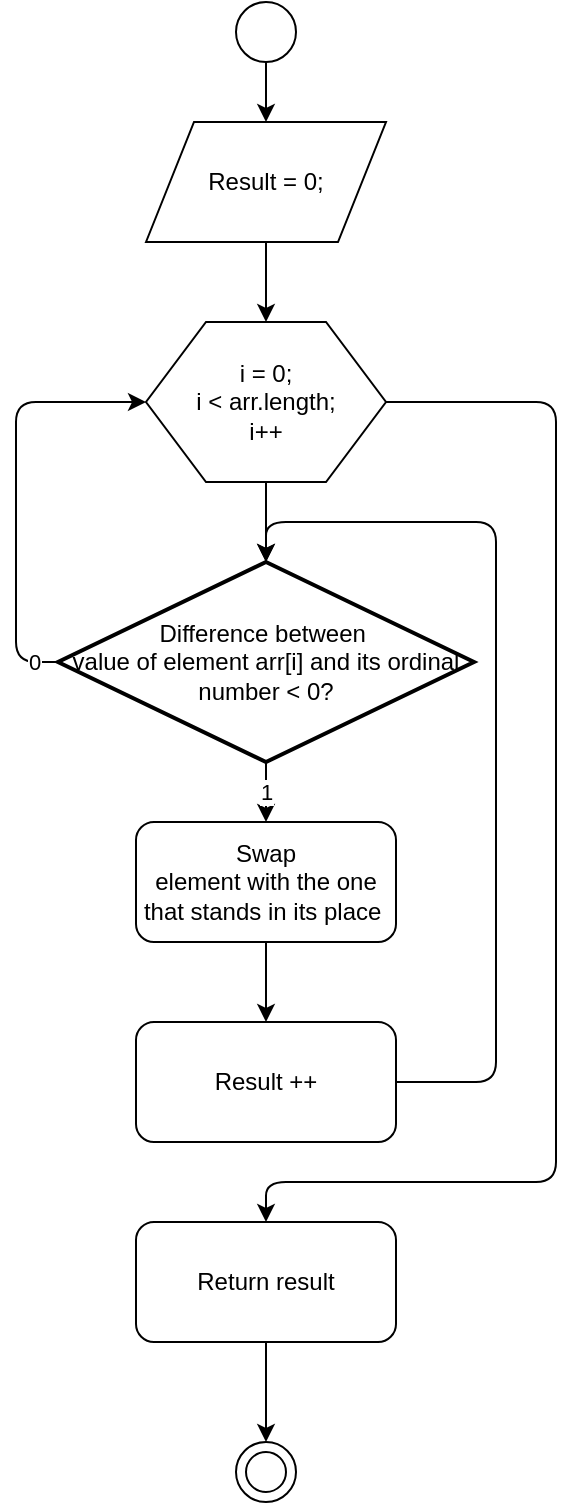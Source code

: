 <mxfile version="12.1.3" type="device" pages="1"><diagram id="dqGVB4U0ReGEV0u5HR4Z" name="Page-1"><mxGraphModel dx="2008" dy="1125" grid="1" gridSize="10" guides="1" tooltips="1" connect="1" arrows="1" fold="1" page="1" pageScale="1" pageWidth="827" pageHeight="1169" math="0" shadow="0"><root><mxCell id="0"/><mxCell id="1" parent="0"/><mxCell id="Wi2JpJFYg5VXslExlaAn-164" style="edgeStyle=orthogonalEdgeStyle;rounded=1;comic=0;jumpStyle=arc;orthogonalLoop=1;jettySize=auto;html=1;entryX=0.5;entryY=0;entryDx=0;entryDy=0;strokeColor=#000000;strokeWidth=1;fontColor=#000000;" parent="1" source="Wi2JpJFYg5VXslExlaAn-139" target="Wi2JpJFYg5VXslExlaAn-140" edge="1"><mxGeometry relative="1" as="geometry"/></mxCell><mxCell id="Wi2JpJFYg5VXslExlaAn-139" value="" style="ellipse;whiteSpace=wrap;html=1;aspect=fixed;labelBackgroundColor=none;fontColor=#000000;" parent="1" vertex="1"><mxGeometry x="390" y="230" width="30" height="30" as="geometry"/></mxCell><mxCell id="Wi2JpJFYg5VXslExlaAn-142" style="edgeStyle=orthogonalEdgeStyle;rounded=1;comic=0;jumpStyle=arc;orthogonalLoop=1;jettySize=auto;html=1;entryX=0.5;entryY=0;entryDx=0;entryDy=0;strokeColor=#000000;strokeWidth=1;fontColor=#000000;" parent="1" source="Wi2JpJFYg5VXslExlaAn-140" target="Wi2JpJFYg5VXslExlaAn-141" edge="1"><mxGeometry relative="1" as="geometry"/></mxCell><mxCell id="Wi2JpJFYg5VXslExlaAn-140" value="Result = 0;" style="shape=parallelogram;perimeter=parallelogramPerimeter;whiteSpace=wrap;html=1;labelBackgroundColor=none;fontColor=#000000;" parent="1" vertex="1"><mxGeometry x="345" y="290" width="120" height="60" as="geometry"/></mxCell><mxCell id="Wi2JpJFYg5VXslExlaAn-143" style="edgeStyle=orthogonalEdgeStyle;rounded=1;comic=0;jumpStyle=arc;orthogonalLoop=1;jettySize=auto;html=1;strokeColor=#000000;strokeWidth=1;fontColor=#000000;entryX=0.5;entryY=0;entryDx=0;entryDy=0;entryPerimeter=0;" parent="1" source="Wi2JpJFYg5VXslExlaAn-141" target="Wi2JpJFYg5VXslExlaAn-144" edge="1"><mxGeometry relative="1" as="geometry"><mxPoint x="405" y="520" as="targetPoint"/></mxGeometry></mxCell><mxCell id="Wi2JpJFYg5VXslExlaAn-160" style="edgeStyle=orthogonalEdgeStyle;rounded=1;comic=0;jumpStyle=arc;orthogonalLoop=1;jettySize=auto;html=1;strokeColor=#000000;strokeWidth=1;fontColor=#000000;entryX=0.5;entryY=0;entryDx=0;entryDy=0;" parent="1" source="Wi2JpJFYg5VXslExlaAn-141" target="Wi2JpJFYg5VXslExlaAn-159" edge="1"><mxGeometry relative="1" as="geometry"><Array as="points"><mxPoint x="550" y="430"/><mxPoint x="550" y="820"/><mxPoint x="405" y="820"/></Array></mxGeometry></mxCell><mxCell id="Wi2JpJFYg5VXslExlaAn-141" value="i = 0;&lt;br&gt;i &amp;lt; arr.length;&lt;br&gt;i++" style="shape=hexagon;perimeter=hexagonPerimeter2;whiteSpace=wrap;html=1;labelBackgroundColor=none;fontColor=#000000;" parent="1" vertex="1"><mxGeometry x="345" y="390" width="120" height="80" as="geometry"/></mxCell><mxCell id="Wi2JpJFYg5VXslExlaAn-147" value="0" style="edgeStyle=orthogonalEdgeStyle;rounded=1;comic=0;jumpStyle=arc;orthogonalLoop=1;jettySize=auto;html=1;entryX=0;entryY=0.5;entryDx=0;entryDy=0;strokeColor=#000000;strokeWidth=1;fontColor=#000000;" parent="1" source="Wi2JpJFYg5VXslExlaAn-144" target="Wi2JpJFYg5VXslExlaAn-141" edge="1"><mxGeometry x="-0.885" relative="1" as="geometry"><Array as="points"><mxPoint x="280" y="560"/><mxPoint x="280" y="430"/></Array><mxPoint as="offset"/></mxGeometry></mxCell><mxCell id="Wi2JpJFYg5VXslExlaAn-154" value="1" style="edgeStyle=orthogonalEdgeStyle;rounded=1;comic=0;jumpStyle=arc;orthogonalLoop=1;jettySize=auto;html=1;entryX=0.5;entryY=0;entryDx=0;entryDy=0;strokeColor=#000000;strokeWidth=1;fontColor=#000000;" parent="1" source="Wi2JpJFYg5VXslExlaAn-144" target="Wi2JpJFYg5VXslExlaAn-151" edge="1"><mxGeometry relative="1" as="geometry"/></mxCell><mxCell id="Wi2JpJFYg5VXslExlaAn-144" value="&lt;div&gt;Difference between&amp;nbsp;&lt;/div&gt;&lt;div&gt;value of element arr[i] and its&amp;nbsp;&lt;span&gt;ordinal number &amp;lt; 0?&lt;/span&gt;&lt;/div&gt;" style="strokeWidth=2;html=1;shape=mxgraph.flowchart.decision;whiteSpace=wrap;labelBackgroundColor=none;fontColor=#000000;align=center;" parent="1" vertex="1"><mxGeometry x="301" y="510" width="208" height="100" as="geometry"/></mxCell><mxCell id="Wi2JpJFYg5VXslExlaAn-153" style="edgeStyle=orthogonalEdgeStyle;rounded=1;comic=0;jumpStyle=arc;orthogonalLoop=1;jettySize=auto;html=1;strokeColor=#000000;strokeWidth=1;fontColor=#000000;exitX=1;exitY=0.5;exitDx=0;exitDy=0;" parent="1" source="Wi2JpJFYg5VXslExlaAn-156" edge="1"><mxGeometry relative="1" as="geometry"><mxPoint x="405" y="510" as="targetPoint"/><Array as="points"><mxPoint x="520" y="770"/><mxPoint x="520" y="490"/><mxPoint x="405" y="490"/></Array></mxGeometry></mxCell><mxCell id="Wi2JpJFYg5VXslExlaAn-157" style="edgeStyle=orthogonalEdgeStyle;rounded=1;comic=0;jumpStyle=arc;orthogonalLoop=1;jettySize=auto;html=1;entryX=0.5;entryY=0;entryDx=0;entryDy=0;strokeColor=#000000;strokeWidth=1;fontColor=#000000;" parent="1" source="Wi2JpJFYg5VXslExlaAn-151" target="Wi2JpJFYg5VXslExlaAn-156" edge="1"><mxGeometry relative="1" as="geometry"/></mxCell><mxCell id="Wi2JpJFYg5VXslExlaAn-151" value="&lt;div&gt;Swap&lt;/div&gt;&lt;span&gt;element with the one that stands in its place&lt;/span&gt;&amp;nbsp;" style="rounded=1;whiteSpace=wrap;html=1;labelBackgroundColor=none;fontColor=#000000;" parent="1" vertex="1"><mxGeometry x="340" y="640" width="130" height="60" as="geometry"/></mxCell><mxCell id="Wi2JpJFYg5VXslExlaAn-156" value="Result ++" style="rounded=1;whiteSpace=wrap;html=1;labelBackgroundColor=none;fontColor=#000000;" parent="1" vertex="1"><mxGeometry x="340" y="740" width="130" height="60" as="geometry"/></mxCell><mxCell id="Wi2JpJFYg5VXslExlaAn-163" style="edgeStyle=orthogonalEdgeStyle;rounded=1;comic=0;jumpStyle=arc;orthogonalLoop=1;jettySize=auto;html=1;entryX=0.5;entryY=0;entryDx=0;entryDy=0;strokeColor=#000000;strokeWidth=1;fontColor=#000000;" parent="1" source="Wi2JpJFYg5VXslExlaAn-159" target="Wi2JpJFYg5VXslExlaAn-161" edge="1"><mxGeometry relative="1" as="geometry"/></mxCell><mxCell id="Wi2JpJFYg5VXslExlaAn-159" value="Return result" style="rounded=1;whiteSpace=wrap;html=1;labelBackgroundColor=none;fontColor=#000000;" parent="1" vertex="1"><mxGeometry x="340" y="840" width="130" height="60" as="geometry"/></mxCell><mxCell id="Wi2JpJFYg5VXslExlaAn-161" value="" style="ellipse;whiteSpace=wrap;html=1;aspect=fixed;labelBackgroundColor=none;fontColor=#000000;" parent="1" vertex="1"><mxGeometry x="390" y="950" width="30" height="30" as="geometry"/></mxCell><mxCell id="Wi2JpJFYg5VXslExlaAn-162" value="" style="ellipse;whiteSpace=wrap;html=1;aspect=fixed;labelBackgroundColor=none;fontColor=#000000;" parent="1" vertex="1"><mxGeometry x="395" y="955" width="20" height="20" as="geometry"/></mxCell></root></mxGraphModel></diagram></mxfile>